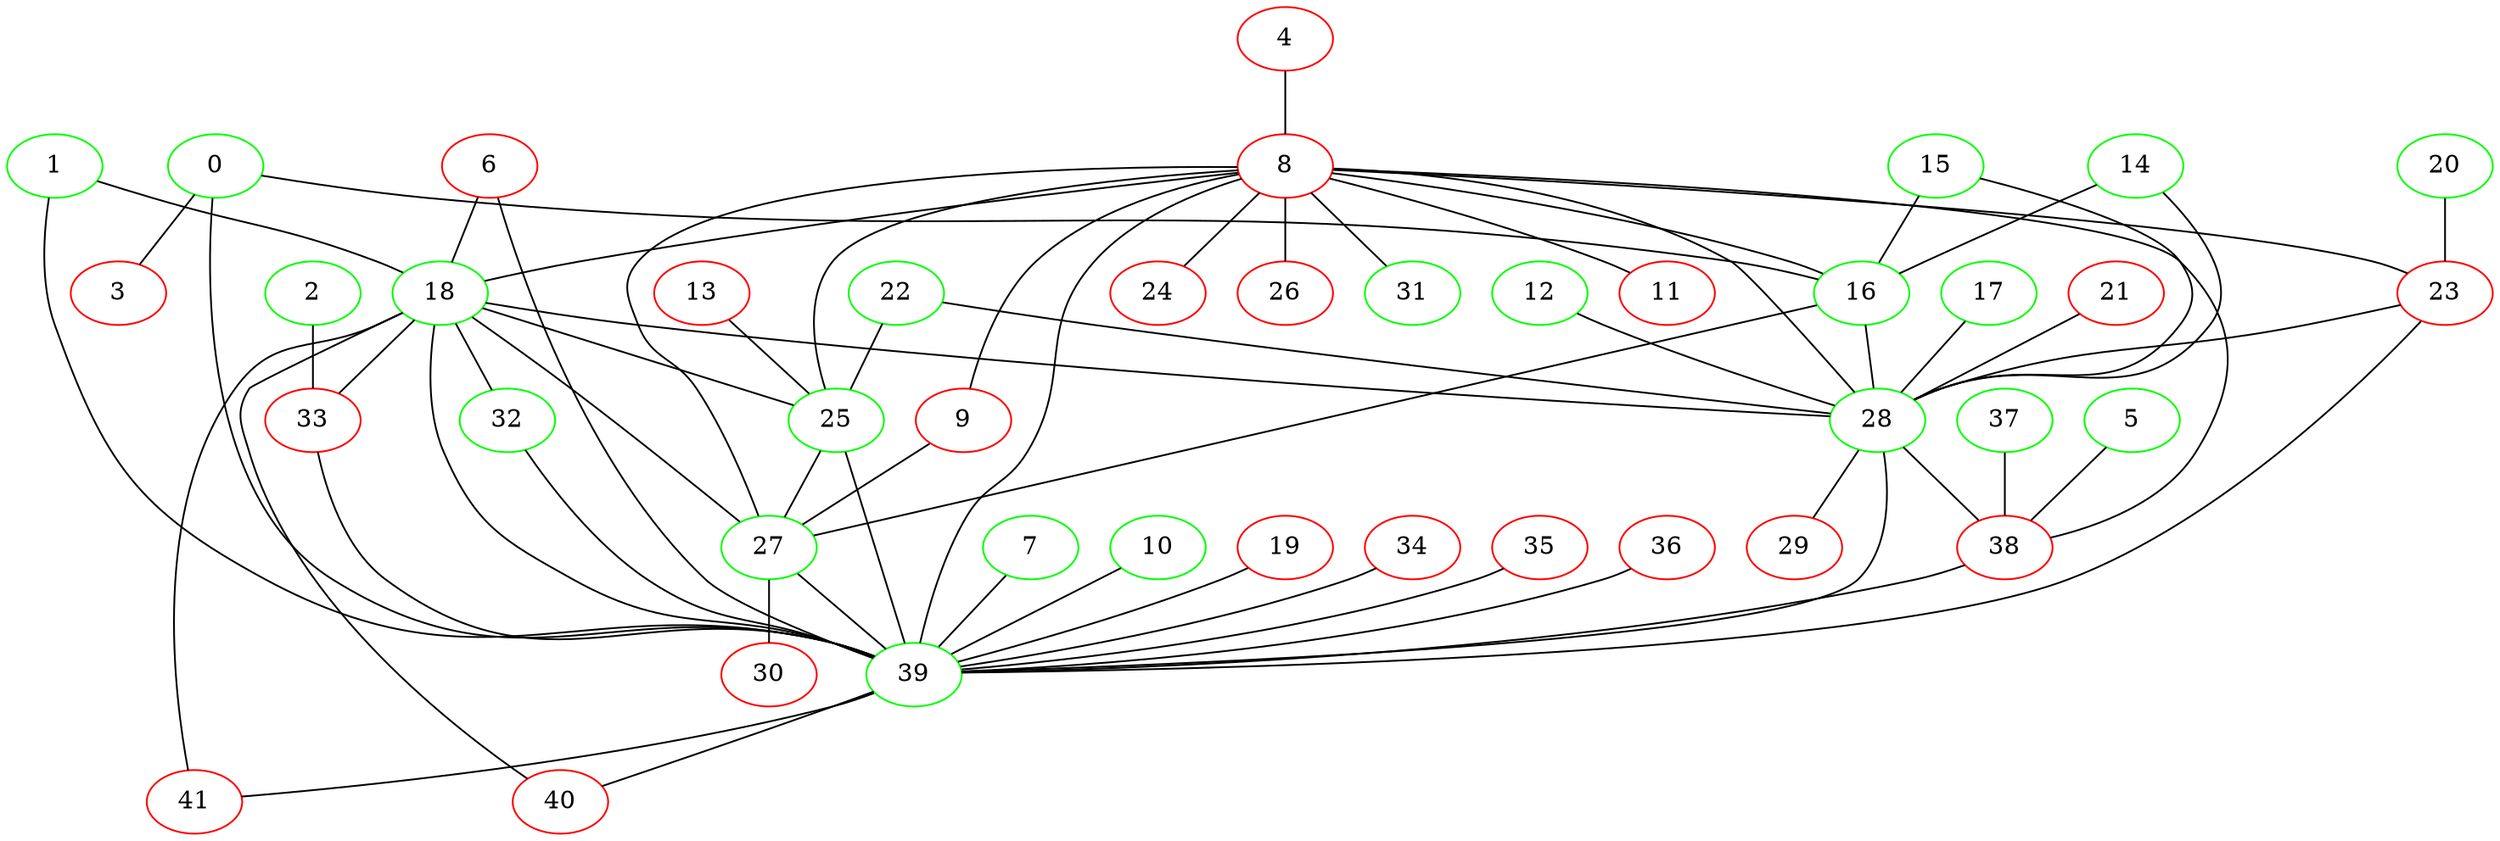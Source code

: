 strict graph B {
	graph [name=B];
	0	 [color=green];
	3	 [color=red];
	0 -- 3;
	16	 [color=green];
	0 -- 16;
	39	 [color=green];
	0 -- 39;
	1	 [color=green];
	18	 [color=green];
	1 -- 18;
	1 -- 39;
	2	 [color=green];
	33	 [color=red];
	2 -- 33;
	4	 [color=red];
	8	 [color=red];
	4 -- 8;
	5	 [color=green];
	38	 [color=red];
	5 -- 38;
	6	 [color=red];
	6 -- 18;
	6 -- 39;
	7	 [color=green];
	7 -- 39;
	9	 [color=red];
	8 -- 9;
	11	 [color=red];
	8 -- 11;
	8 -- 16;
	8 -- 18;
	23	 [color=red];
	8 -- 23;
	24	 [color=red];
	8 -- 24;
	25	 [color=green];
	8 -- 25;
	26	 [color=red];
	8 -- 26;
	27	 [color=green];
	8 -- 27;
	28	 [color=green];
	8 -- 28;
	31	 [color=green];
	8 -- 31;
	8 -- 38;
	8 -- 39;
	9 -- 27;
	10	 [color=green];
	10 -- 39;
	12	 [color=green];
	12 -- 28;
	13	 [color=red];
	13 -- 25;
	14	 [color=green];
	14 -- 16;
	14 -- 28;
	15	 [color=green];
	15 -- 16;
	15 -- 28;
	16 -- 27;
	16 -- 28;
	17	 [color=green];
	17 -- 28;
	18 -- 25;
	18 -- 27;
	18 -- 28;
	32	 [color=green];
	18 -- 32;
	18 -- 33;
	18 -- 39;
	40	 [color=red];
	18 -- 40;
	41	 [color=red];
	18 -- 41;
	19	 [color=red];
	19 -- 39;
	20	 [color=green];
	20 -- 23;
	21	 [color=red];
	21 -- 28;
	22	 [color=green];
	22 -- 25;
	22 -- 28;
	23 -- 28;
	23 -- 39;
	25 -- 27;
	25 -- 39;
	30	 [color=red];
	27 -- 30;
	27 -- 39;
	29	 [color=red];
	28 -- 29;
	28 -- 38;
	28 -- 39;
	32 -- 39;
	33 -- 39;
	34	 [color=red];
	34 -- 39;
	35	 [color=red];
	35 -- 39;
	36	 [color=red];
	36 -- 39;
	37	 [color=green];
	37 -- 38;
	38 -- 39;
	39 -- 40;
	39 -- 41;
}
